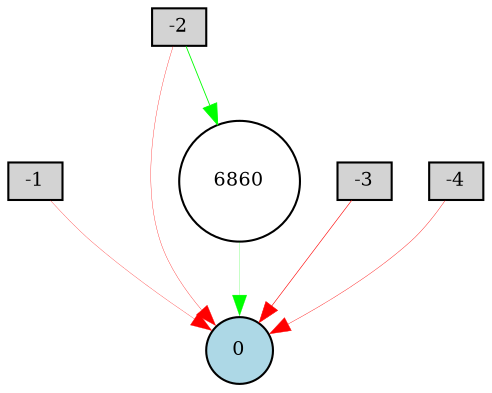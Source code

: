 digraph {
	node [fontsize=9 height=0.2 shape=circle width=0.2]
	-1 [fillcolor=lightgray shape=box style=filled]
	-2 [fillcolor=lightgray shape=box style=filled]
	-3 [fillcolor=lightgray shape=box style=filled]
	-4 [fillcolor=lightgray shape=box style=filled]
	0 [fillcolor=lightblue style=filled]
	6860 [fillcolor=white style=filled]
	-2 -> 6860 [color=green penwidth=0.4207713076038272 style=solid]
	-2 -> 0 [color=red penwidth=0.15495909849436498 style=solid]
	-4 -> 0 [color=red penwidth=0.18696699217484766 style=solid]
	6860 -> 0 [color=green penwidth=0.10312688058878097 style=solid]
	-3 -> 0 [color=red penwidth=0.2896588625806016 style=solid]
	-1 -> 0 [color=red penwidth=0.13456460271488113 style=solid]
}
